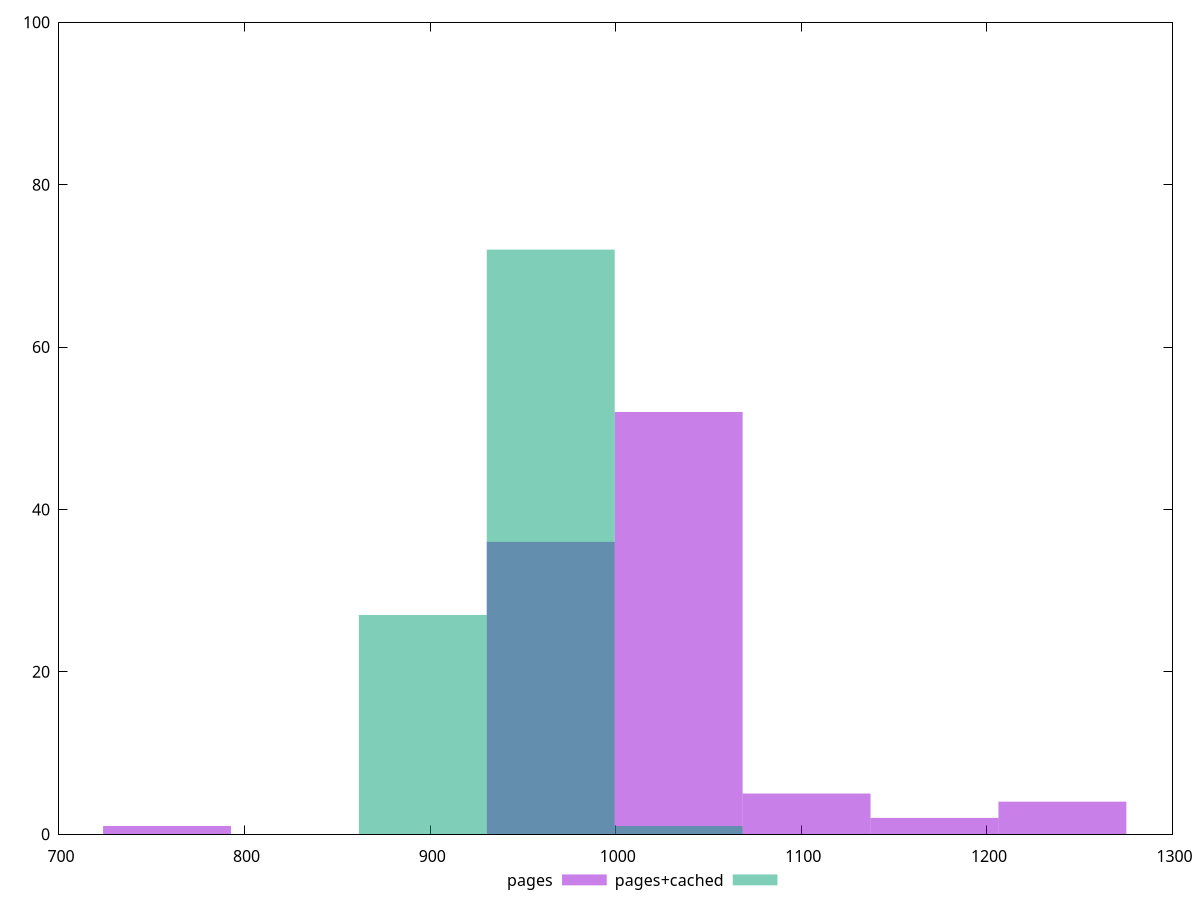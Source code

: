 reset
set terminal svg size 640, 500 enhanced background rgb 'white'
set output "report_00007_2020-12-11T15:55:29.892Z/render-blocking-resources/comparison/histogram/1_vs_2.svg"

$pages <<EOF
1240.680845742997 4
1033.9007047858308 52
964.9739911334422 36
1171.7541320906084 2
1102.8274184382196 5
758.193850176276 1
EOF

$pagesCached <<EOF
1033.9007047858308 1
964.9739911334422 72
896.0472774810535 27
EOF

set key outside below
set boxwidth 68.92671365238873
set yrange [0:100]
set style fill transparent solid 0.5 noborder

plot \
  $pages title "pages" with boxes, \
  $pagesCached title "pages+cached" with boxes, \


reset
